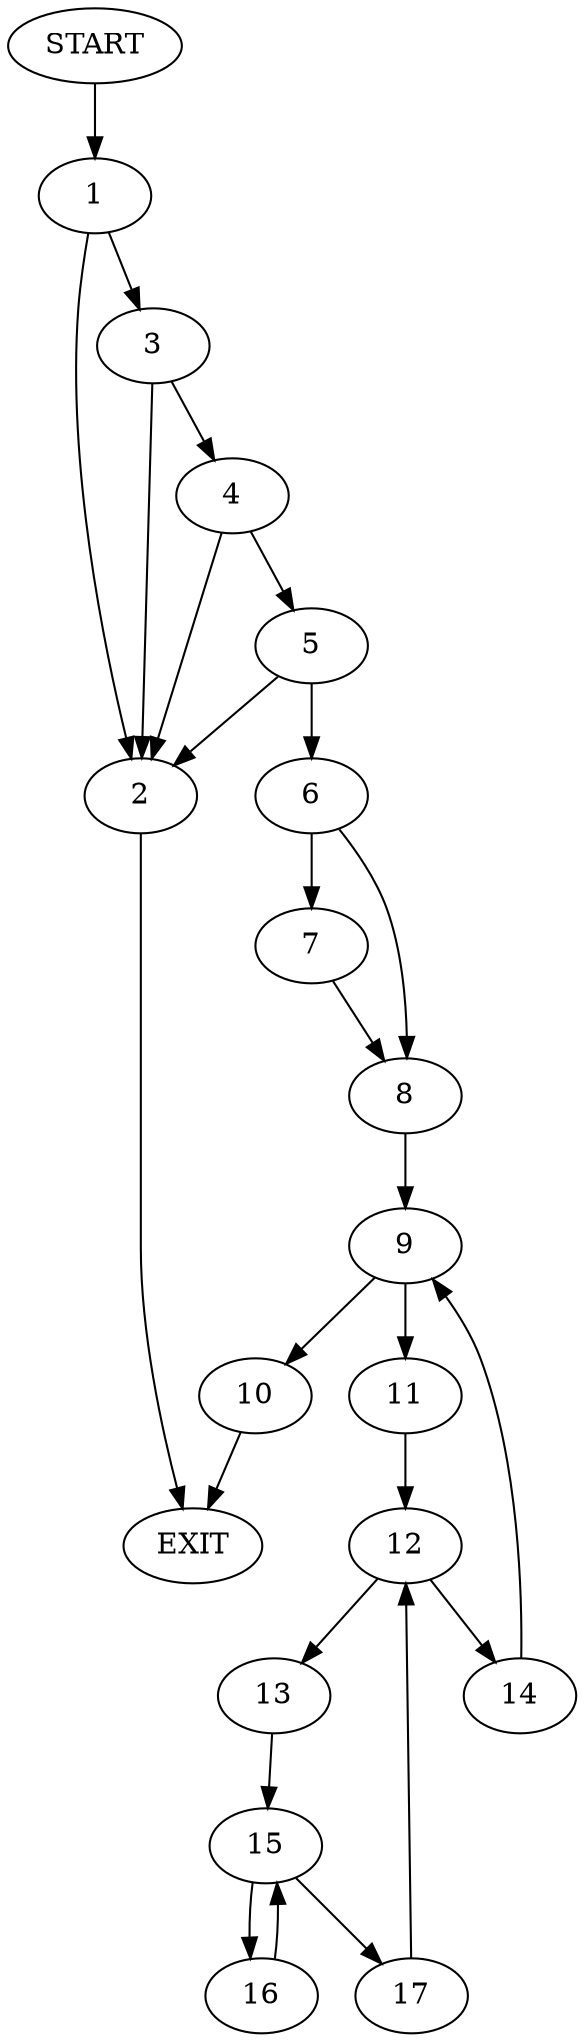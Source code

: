 digraph {
0 [label="START"]
18 [label="EXIT"]
0 -> 1
1 -> 2
1 -> 3
3 -> 2
3 -> 4
2 -> 18
4 -> 2
4 -> 5
5 -> 2
5 -> 6
6 -> 7
6 -> 8
8 -> 9
7 -> 8
9 -> 10
9 -> 11
10 -> 18
11 -> 12
12 -> 13
12 -> 14
13 -> 15
14 -> 9
15 -> 16
15 -> 17
16 -> 15
17 -> 12
}
